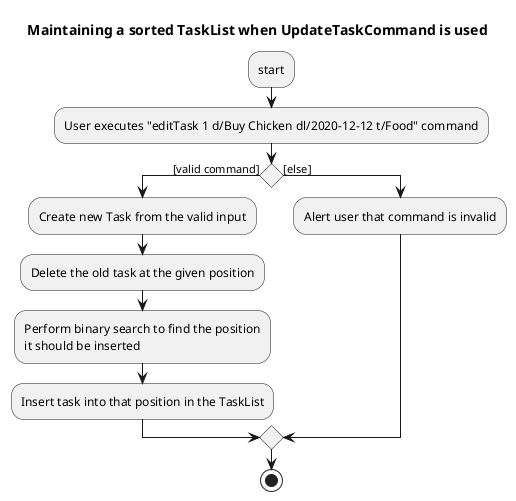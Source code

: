 @startuml

title Maintaining a sorted TaskList when UpdateTaskCommand is used

:start;
:User executes "editTask 1 d/Buy Chicken dl/2020-12-12 t/Food" command;

if () then ([valid command])
    :Create new Task from the valid input;
    :Delete the old task at the given position;
    :Perform binary search to find the position
    it should be inserted;
    :Insert task into that position in the TaskList;
else ([else])
    :Alert user that command is invalid;
endif
stop
@enduml